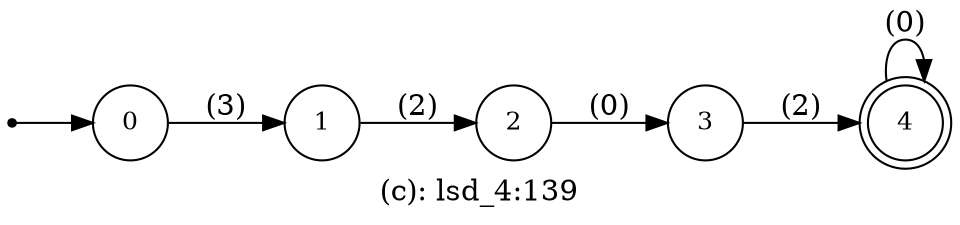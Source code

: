 digraph G {
label = "(c): lsd_4:139";
rankdir = LR;
node [shape = circle, label="0", fontsize=12]0;
node [shape = circle, label="1", fontsize=12]1;
node [shape = circle, label="2", fontsize=12]2;
node [shape = circle, label="3", fontsize=12]3;
node [shape = doublecircle, label="4", fontsize=12]4;
node [shape = point ]; qi
qi ->0;
0 -> 1[ label = "(3)"];
1 -> 2[ label = "(2)"];
2 -> 3[ label = "(0)"];
3 -> 4[ label = "(2)"];
4 -> 4[ label = "(0)"];
}
